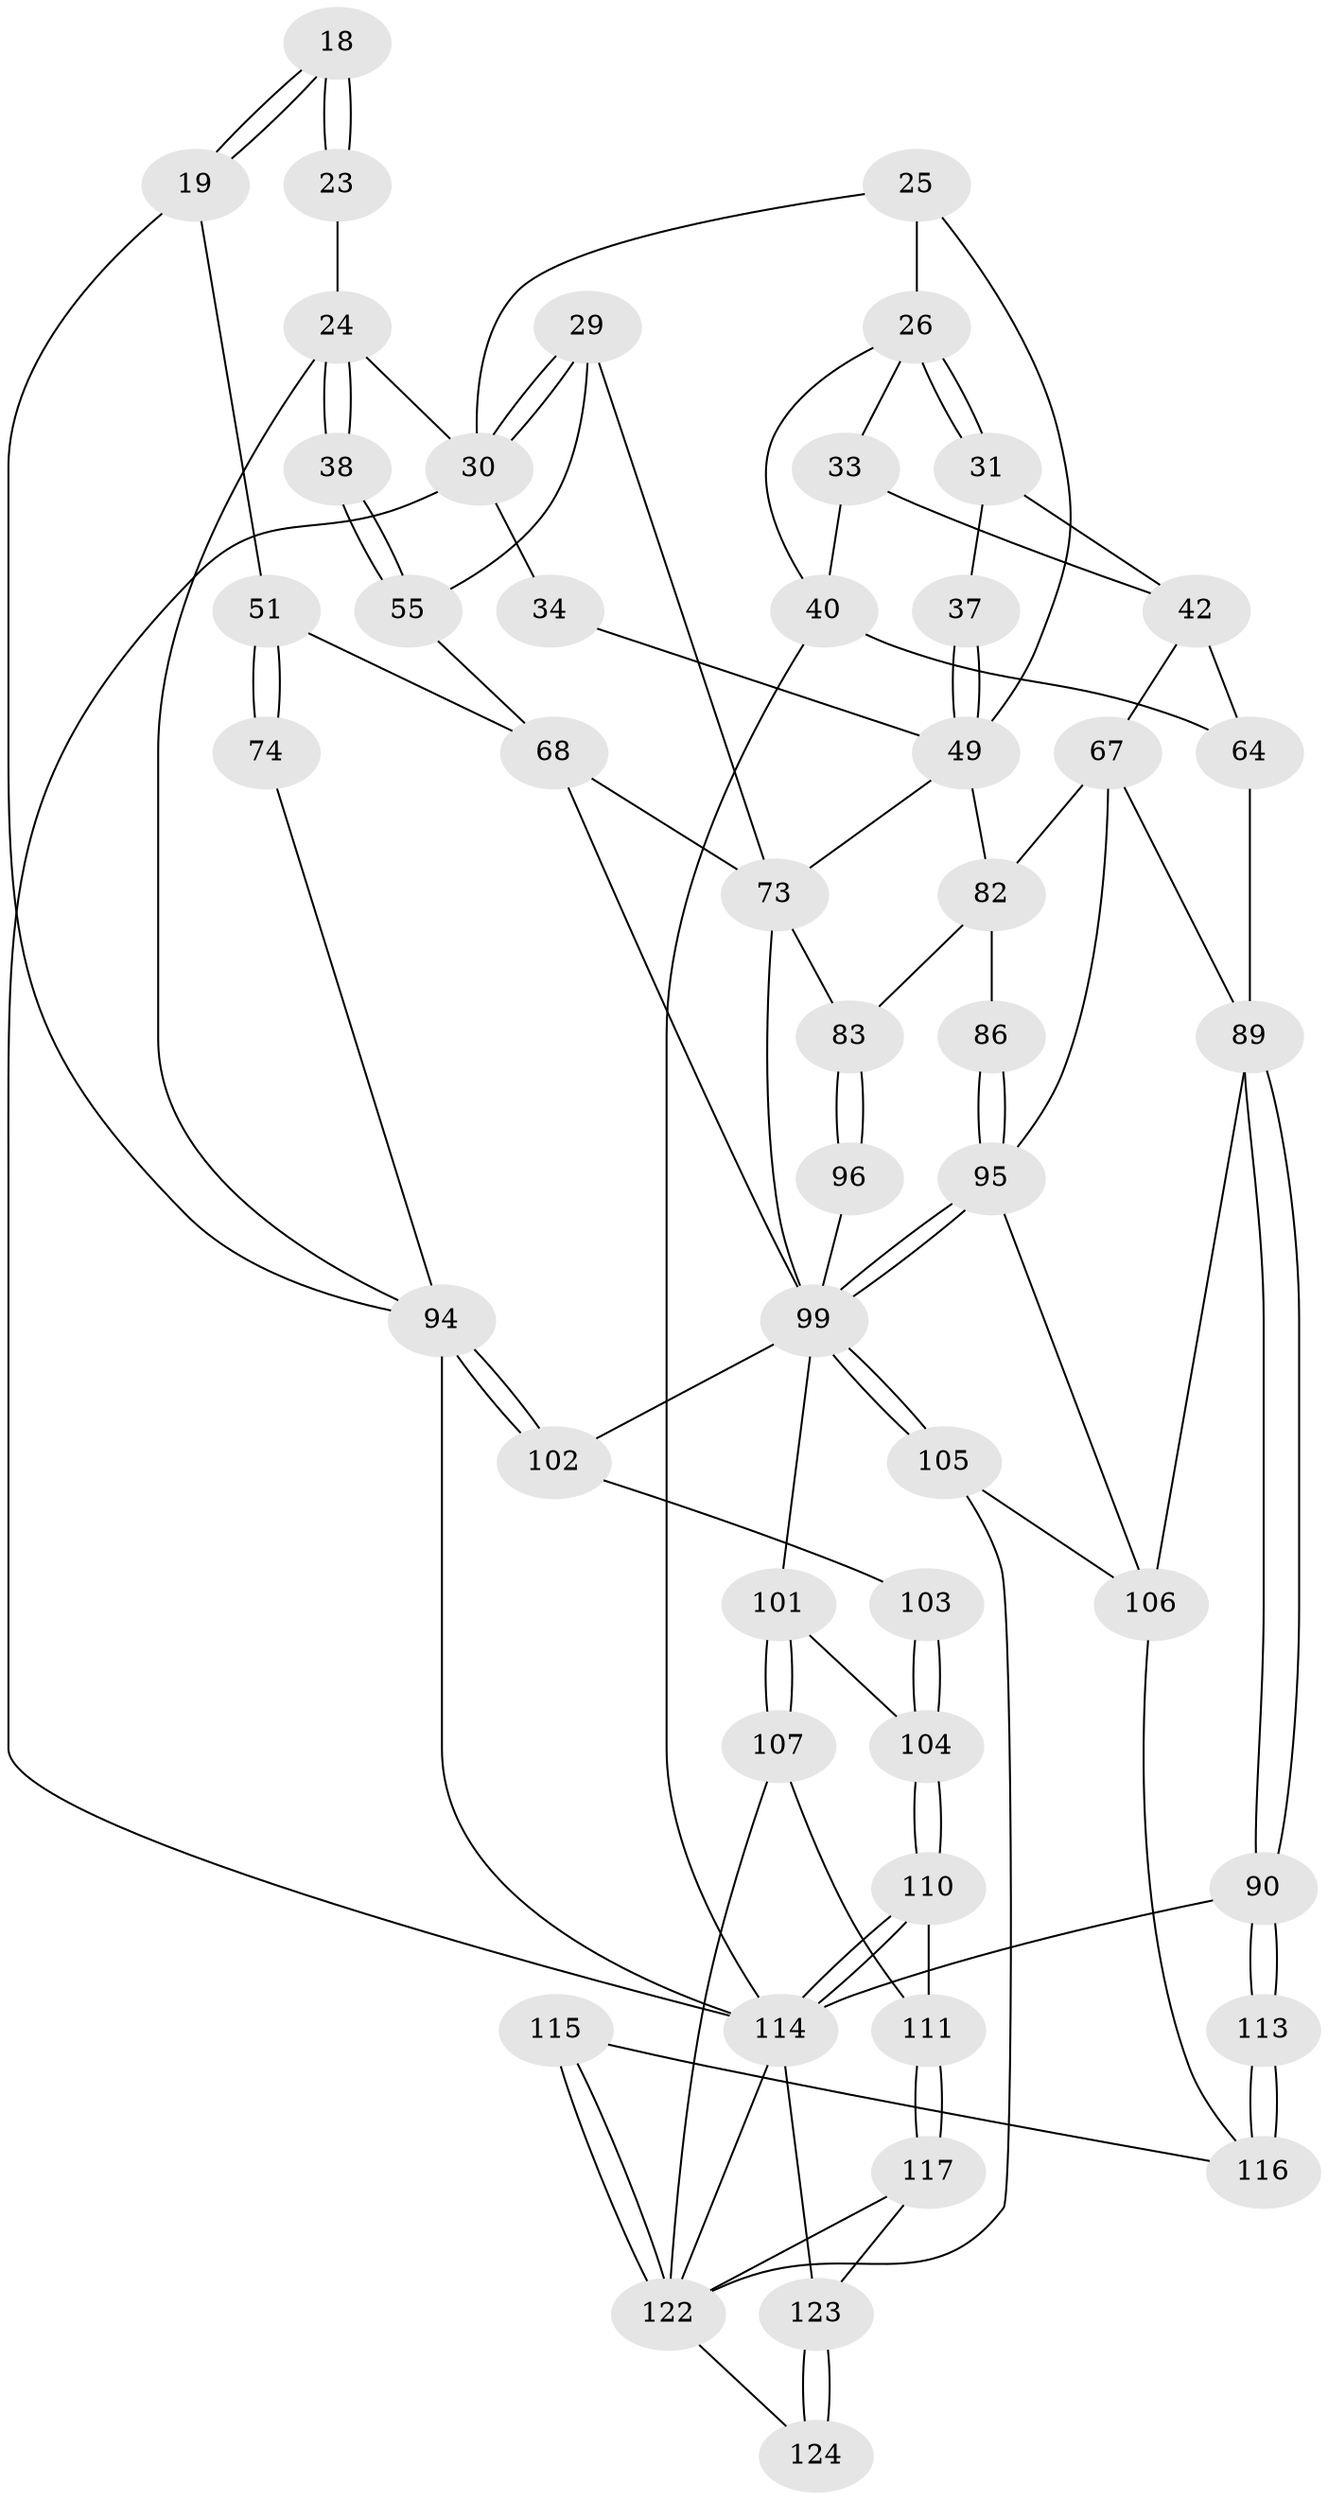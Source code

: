 // original degree distribution, {3: 0.03225806451612903, 4: 0.20161290322580644, 5: 0.5483870967741935, 6: 0.21774193548387097}
// Generated by graph-tools (version 1.1) at 2025/06/03/04/25 22:06:52]
// undirected, 49 vertices, 105 edges
graph export_dot {
graph [start="1"]
  node [color=gray90,style=filled];
  18 [pos="+0.9604172228889648+0.24731454653027787"];
  19 [pos="+1+0.2835986317168446"];
  23 [pos="+0.9119102526493297+0.22836492929676352",super="+17"];
  24 [pos="+0.8780078139836939+0.21628635493342524",super="+14"];
  25 [pos="+0.4452241352070495+0.15428271836879218",super="+10"];
  26 [pos="+0.4060334227114192+0.1612819679479134",super="+15+11"];
  29 [pos="+0.6226056149478193+0.2598208577848349"];
  30 [pos="+0.5875570719851043+0.24382831150178208",super="+9"];
  31 [pos="+0.2999631933592264+0.21367599162649195"];
  33 [pos="+0.22967434928141617+0.15909603025528413",super="+16"];
  34 [pos="+0.5081774426337312+0.25936129509228706"];
  37 [pos="+0.3924566676924545+0.26694822785357136"];
  38 [pos="+0.7855767190103946+0.2608817576698668",super="+27"];
  40 [pos="+0+0",super="+5+39"];
  42 [pos="+0.13530491475003448+0.2848426694388579",super="+41"];
  49 [pos="+0.41398873622477805+0.384868944284854",super="+48+36"];
  51 [pos="+0.8330283430086884+0.3653564299968706",super="+50"];
  55 [pos="+0.7752320818057242+0.28138205452875137",super="+28"];
  64 [pos="+0+0.31676637177300415",super="+44+43"];
  67 [pos="+0.1262106089573121+0.43419514057740977",super="+63+58"];
  68 [pos="+0.7402028498392691+0.472858175804346",super="+52+54"];
  73 [pos="+0.630635705704438+0.48541796415501814",super="+70"];
  74 [pos="+0.8813371343040742+0.481320541952347"];
  82 [pos="+0.39314923204199675+0.5397183039338042",super="+56+57"];
  83 [pos="+0.5244420627295673+0.5394677263375348",super="+81"];
  86 [pos="+0.3361567663966455+0.555481460902035",super="+84"];
  89 [pos="+0+0.6358297169643445",super="+66+65"];
  90 [pos="+0+1"];
  94 [pos="+1+0.8800641406379498",super="+79+75+22"];
  95 [pos="+0.25842399534466215+0.619315949045078",super="+87"];
  96 [pos="+0.4732852065537407+0.6392123074869764"];
  99 [pos="+0.42074748936067935+0.7307159609454328",super="+98+97+72+71+78"];
  101 [pos="+0.5819925715577029+0.7247871584676497",super="+100"];
  102 [pos="+1+0.7364228760877687",super="+76+77"];
  103 [pos="+0.824639836752037+0.7644223986962152"];
  104 [pos="+0.7758673554215396+0.8011233775435754"];
  105 [pos="+0.3970354059180065+0.7828354860778437"];
  106 [pos="+0.17042575341220634+0.7739188185232133",super="+88"];
  107 [pos="+0.6089379464237763+0.844311327871389"];
  110 [pos="+0.7727241134998112+0.8463401298675391"];
  111 [pos="+0.6492630858779594+0.866530448902364"];
  113 [pos="+0+0.9926431852663871"];
  114 [pos="+0.7790016177384727+0.8578665202901916",super="+93+92"];
  115 [pos="+0.3415697135781951+0.9848911942403658"];
  116 [pos="+0.32191957591444703+0.9733013047882385",super="+112"];
  117 [pos="+0.6414366540168451+0.9757059169440822"];
  122 [pos="+0.37022283486946983+1",super="+121+109"];
  123 [pos="+1+1",super="+119+120"];
  124 [pos="+0.6810226697384629+1"];
  18 -- 19;
  18 -- 19;
  18 -- 23 [weight=2];
  18 -- 23;
  19 -- 51;
  19 -- 94;
  23 -- 24;
  24 -- 38 [weight=2];
  24 -- 38;
  24 -- 30 [weight=2];
  24 -- 94;
  25 -- 26 [weight=2];
  25 -- 30;
  25 -- 49;
  26 -- 31;
  26 -- 31;
  26 -- 33;
  26 -- 40;
  29 -- 30;
  29 -- 30;
  29 -- 55;
  29 -- 73;
  30 -- 34 [weight=2];
  30 -- 114;
  31 -- 37;
  31 -- 42;
  33 -- 40 [weight=2];
  33 -- 42;
  34 -- 49;
  37 -- 49 [weight=2];
  37 -- 49;
  38 -- 55 [weight=2];
  38 -- 55;
  40 -- 64 [weight=2];
  40 -- 114 [weight=2];
  42 -- 64;
  42 -- 67 [weight=2];
  49 -- 73 [weight=2];
  49 -- 82;
  51 -- 74 [weight=2];
  51 -- 74;
  51 -- 68;
  55 -- 68;
  64 -- 89 [weight=2];
  67 -- 89;
  67 -- 82;
  67 -- 95;
  68 -- 73 [weight=3];
  68 -- 99;
  73 -- 83 [weight=2];
  73 -- 99;
  74 -- 94;
  82 -- 86 [weight=2];
  82 -- 83;
  83 -- 96 [weight=2];
  83 -- 96;
  86 -- 95 [weight=2];
  86 -- 95;
  89 -- 90;
  89 -- 90;
  89 -- 106;
  90 -- 113;
  90 -- 113;
  90 -- 114;
  94 -- 102 [weight=2];
  94 -- 102;
  94 -- 114 [weight=2];
  95 -- 99;
  95 -- 99;
  95 -- 106;
  96 -- 99;
  99 -- 105;
  99 -- 105;
  99 -- 101 [weight=2];
  99 -- 102;
  101 -- 107;
  101 -- 107;
  101 -- 104;
  102 -- 103 [weight=2];
  103 -- 104;
  103 -- 104;
  104 -- 110;
  104 -- 110;
  105 -- 106;
  105 -- 122;
  106 -- 116;
  107 -- 111;
  107 -- 122;
  110 -- 111;
  110 -- 114;
  110 -- 114;
  111 -- 117;
  111 -- 117;
  113 -- 116 [weight=2];
  113 -- 116;
  114 -- 123 [weight=2];
  114 -- 122;
  115 -- 116;
  115 -- 122 [weight=2];
  115 -- 122;
  117 -- 123;
  117 -- 122;
  122 -- 124;
  123 -- 124 [weight=2];
  123 -- 124;
}
